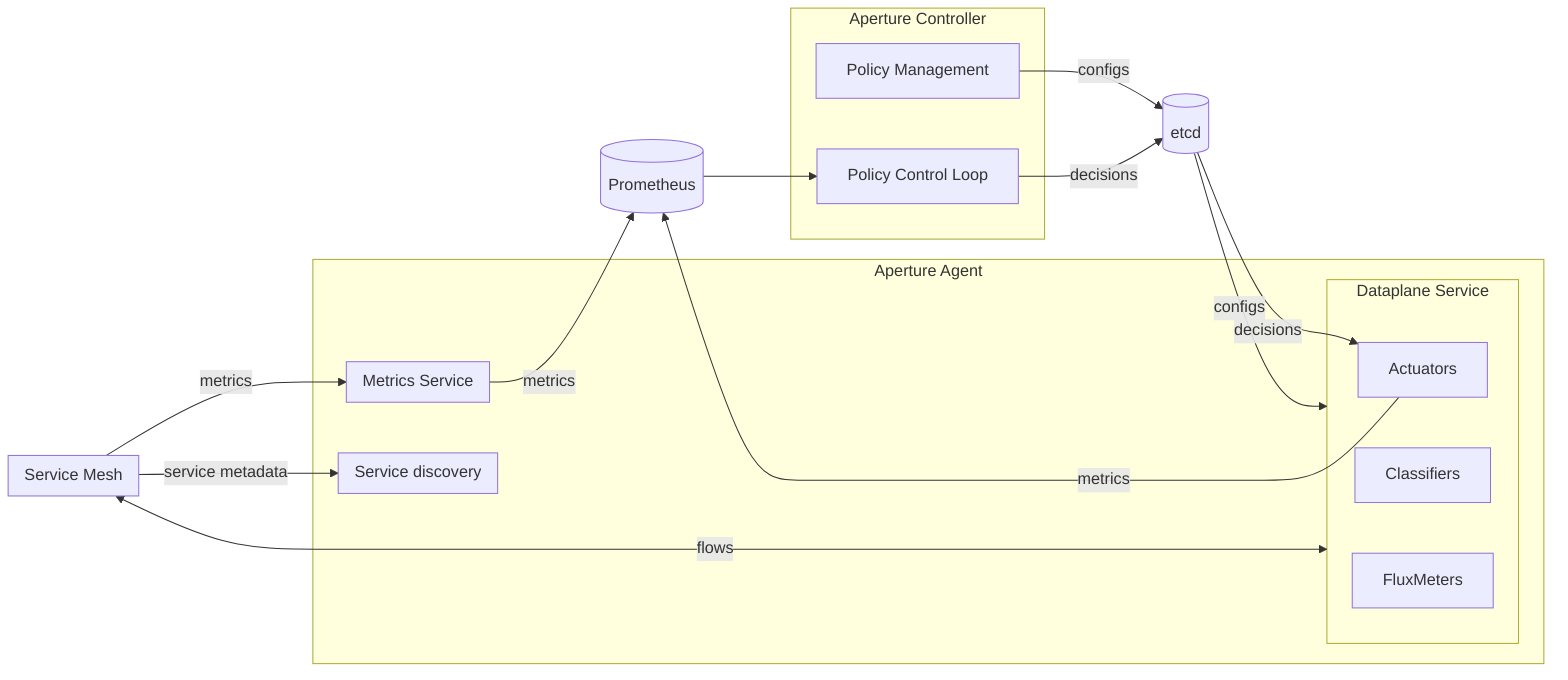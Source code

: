 flowchart LR
    subgraph agent["Aperture Agent"]
        subgraph sd["Service discovery"]
        end
        subgraph metrics["Metrics Service"]
        end
        subgraph fcs["Dataplane Service"]
            classifiers["Classifiers"]
            actuators["Actuators"]
            fluxmeters["FluxMeters"]
        end
    end
    subgraph controller["Aperture Controller"]
        mgmt[Policy Management]
        loop[Policy Control Loop]
    end
    subgraph mesh["Service Mesh"]
    end
    etcd[("etcd")]
    db[("Prometheus")]
    mgmt-->|configs| etcd-->|configs| fcs
    loop-->|decisions| etcd -->|decisions| actuators
    mesh -->|metrics| metrics
    mesh -->|service metadata| sd
    mesh <-->|flows| fcs
    actuators -->|metrics| db
    metrics -->|metrics| db
    db --> loop